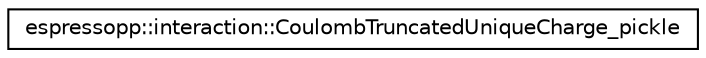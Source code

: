 digraph G
{
  edge [fontname="Helvetica",fontsize="10",labelfontname="Helvetica",labelfontsize="10"];
  node [fontname="Helvetica",fontsize="10",shape=record];
  rankdir="LR";
  Node1 [label="espressopp::interaction::CoulombTruncatedUniqueCharge_pickle",height=0.2,width=0.4,color="black", fillcolor="white", style="filled",URL="$structespressopp_1_1interaction_1_1CoulombTruncatedUniqueCharge__pickle.html"];
}
